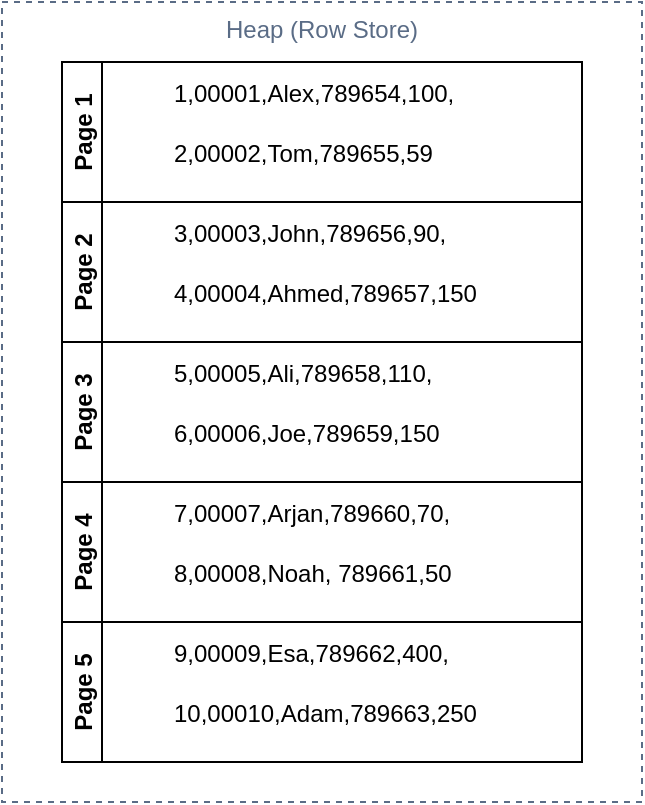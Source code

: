 <mxfile version="15.8.7" type="device" pages="6"><diagram id="U-CJfVSTkpCIT1_CdwCb" name="Page-1"><mxGraphModel dx="813" dy="517" grid="1" gridSize="10" guides="1" tooltips="1" connect="1" arrows="1" fold="1" page="1" pageScale="1" pageWidth="850" pageHeight="1100" math="0" shadow="0"><root><mxCell id="0"/><mxCell id="1" parent="0"/><mxCell id="T-reGJOYAMVZihtsPfNv-10" value="Page 1" style="swimlane;horizontal=0;startSize=20;" vertex="1" parent="1"><mxGeometry x="270" y="300" width="260" height="70" as="geometry"/></mxCell><mxCell id="T-reGJOYAMVZihtsPfNv-15" value="1,00001,Alex,789654,100," style="text;strokeColor=none;fillColor=none;align=left;verticalAlign=middle;spacingLeft=4;spacingRight=4;overflow=hidden;points=[[0,0.5],[1,0.5]];portConstraint=eastwest;rotatable=0;startSize=20;" vertex="1" parent="T-reGJOYAMVZihtsPfNv-10"><mxGeometry x="50" width="210" height="30" as="geometry"/></mxCell><mxCell id="T-reGJOYAMVZihtsPfNv-16" value="2,00002,Tom,789655,59" style="text;strokeColor=none;fillColor=none;align=left;verticalAlign=middle;spacingLeft=4;spacingRight=4;overflow=hidden;points=[[0,0.5],[1,0.5]];portConstraint=eastwest;rotatable=0;startSize=20;" vertex="1" parent="T-reGJOYAMVZihtsPfNv-10"><mxGeometry x="50" y="30" width="210" height="30" as="geometry"/></mxCell><mxCell id="T-reGJOYAMVZihtsPfNv-11" value="Page 2" style="swimlane;horizontal=0;startSize=20;" vertex="1" parent="1"><mxGeometry x="270" y="370" width="260" height="70" as="geometry"/></mxCell><mxCell id="T-reGJOYAMVZihtsPfNv-17" value="3,00003,John,789656,90," style="text;strokeColor=none;fillColor=none;align=left;verticalAlign=middle;spacingLeft=4;spacingRight=4;overflow=hidden;points=[[0,0.5],[1,0.5]];portConstraint=eastwest;rotatable=0;startSize=20;" vertex="1" parent="T-reGJOYAMVZihtsPfNv-11"><mxGeometry x="50" width="210" height="30" as="geometry"/></mxCell><mxCell id="T-reGJOYAMVZihtsPfNv-18" value="4,00004,Ahmed,789657,150" style="text;strokeColor=none;fillColor=none;align=left;verticalAlign=middle;spacingLeft=4;spacingRight=4;overflow=hidden;points=[[0,0.5],[1,0.5]];portConstraint=eastwest;rotatable=0;startSize=20;" vertex="1" parent="T-reGJOYAMVZihtsPfNv-11"><mxGeometry x="50" y="30" width="210" height="30" as="geometry"/></mxCell><mxCell id="T-reGJOYAMVZihtsPfNv-12" value="Page 3" style="swimlane;horizontal=0;startSize=20;" vertex="1" parent="1"><mxGeometry x="270" y="440" width="260" height="70" as="geometry"/></mxCell><mxCell id="T-reGJOYAMVZihtsPfNv-19" value="5,00005,Ali,789658,110," style="text;strokeColor=none;fillColor=none;align=left;verticalAlign=middle;spacingLeft=4;spacingRight=4;overflow=hidden;points=[[0,0.5],[1,0.5]];portConstraint=eastwest;rotatable=0;startSize=20;" vertex="1" parent="T-reGJOYAMVZihtsPfNv-12"><mxGeometry x="50" width="210" height="30" as="geometry"/></mxCell><mxCell id="T-reGJOYAMVZihtsPfNv-21" value="6,00006,Joe,789659,150" style="text;strokeColor=none;fillColor=none;align=left;verticalAlign=middle;spacingLeft=4;spacingRight=4;overflow=hidden;points=[[0,0.5],[1,0.5]];portConstraint=eastwest;rotatable=0;startSize=20;" vertex="1" parent="T-reGJOYAMVZihtsPfNv-12"><mxGeometry x="50" y="30" width="210" height="30" as="geometry"/></mxCell><mxCell id="T-reGJOYAMVZihtsPfNv-13" value="Page 4" style="swimlane;horizontal=0;startSize=20;" vertex="1" parent="1"><mxGeometry x="270" y="510" width="260" height="70" as="geometry"/></mxCell><mxCell id="T-reGJOYAMVZihtsPfNv-22" value="7,00007,Arjan,789660,70," style="text;strokeColor=none;fillColor=none;align=left;verticalAlign=middle;spacingLeft=4;spacingRight=4;overflow=hidden;points=[[0,0.5],[1,0.5]];portConstraint=eastwest;rotatable=0;startSize=20;" vertex="1" parent="T-reGJOYAMVZihtsPfNv-13"><mxGeometry x="50" width="210" height="30" as="geometry"/></mxCell><mxCell id="T-reGJOYAMVZihtsPfNv-23" value="8,00008,Noah, 789661,50" style="text;strokeColor=none;fillColor=none;align=left;verticalAlign=middle;spacingLeft=4;spacingRight=4;overflow=hidden;points=[[0,0.5],[1,0.5]];portConstraint=eastwest;rotatable=0;startSize=20;" vertex="1" parent="T-reGJOYAMVZihtsPfNv-13"><mxGeometry x="50" y="30" width="210" height="30" as="geometry"/></mxCell><mxCell id="T-reGJOYAMVZihtsPfNv-14" value="Page 5" style="swimlane;horizontal=0;startSize=20;" vertex="1" parent="1"><mxGeometry x="270" y="580" width="260" height="70" as="geometry"/></mxCell><mxCell id="T-reGJOYAMVZihtsPfNv-24" value="9,00009,Esa,789662,400," style="text;strokeColor=none;fillColor=none;align=left;verticalAlign=middle;spacingLeft=4;spacingRight=4;overflow=hidden;points=[[0,0.5],[1,0.5]];portConstraint=eastwest;rotatable=0;startSize=20;" vertex="1" parent="T-reGJOYAMVZihtsPfNv-14"><mxGeometry x="50" width="210" height="30" as="geometry"/></mxCell><mxCell id="T-reGJOYAMVZihtsPfNv-25" value="10,00010,Adam,789663,250" style="text;strokeColor=none;fillColor=none;align=left;verticalAlign=middle;spacingLeft=4;spacingRight=4;overflow=hidden;points=[[0,0.5],[1,0.5]];portConstraint=eastwest;rotatable=0;startSize=20;" vertex="1" parent="T-reGJOYAMVZihtsPfNv-14"><mxGeometry x="50" y="30" width="210" height="30" as="geometry"/></mxCell><mxCell id="T-reGJOYAMVZihtsPfNv-51" value="Heap (Row Store)" style="fillColor=none;strokeColor=#5A6C86;dashed=1;verticalAlign=top;fontStyle=0;fontColor=#5A6C86;startSize=20;" vertex="1" parent="1"><mxGeometry x="240" y="270" width="320" height="400" as="geometry"/></mxCell></root></mxGraphModel></diagram><diagram name="Row Read" id="MRZS0slwVrYgNN1BMYV3"><mxGraphModel dx="677" dy="431" grid="1" gridSize="10" guides="1" tooltips="1" connect="1" arrows="1" fold="1" page="1" pageScale="1" pageWidth="850" pageHeight="1100" math="0" shadow="0"><root><mxCell id="YpwdQIghjcpHywqUsylO-0"/><mxCell id="YpwdQIghjcpHywqUsylO-1" parent="YpwdQIghjcpHywqUsylO-0"/><mxCell id="YpwdQIghjcpHywqUsylO-2" value="Page 1" style="swimlane;horizontal=0;startSize=20;" vertex="1" parent="YpwdQIghjcpHywqUsylO-1"><mxGeometry x="270" y="300" width="260" height="70" as="geometry"/></mxCell><mxCell id="YpwdQIghjcpHywqUsylO-3" value="1,00001,Alex,789654,100," style="text;strokeColor=none;fillColor=none;align=left;verticalAlign=middle;spacingLeft=4;spacingRight=4;overflow=hidden;points=[[0,0.5],[1,0.5]];portConstraint=eastwest;rotatable=0;startSize=20;" vertex="1" parent="YpwdQIghjcpHywqUsylO-2"><mxGeometry x="50" width="210" height="30" as="geometry"/></mxCell><mxCell id="YpwdQIghjcpHywqUsylO-4" value="2,00002,Tom,789655,59" style="text;strokeColor=none;fillColor=none;align=left;verticalAlign=middle;spacingLeft=4;spacingRight=4;overflow=hidden;points=[[0,0.5],[1,0.5]];portConstraint=eastwest;rotatable=0;startSize=20;" vertex="1" parent="YpwdQIghjcpHywqUsylO-2"><mxGeometry x="50" y="30" width="210" height="30" as="geometry"/></mxCell><mxCell id="YpwdQIghjcpHywqUsylO-5" value="Page 2" style="swimlane;horizontal=0;startSize=20;" vertex="1" parent="YpwdQIghjcpHywqUsylO-1"><mxGeometry x="270" y="370" width="260" height="70" as="geometry"/></mxCell><mxCell id="YpwdQIghjcpHywqUsylO-6" value="3,00003,John,789656,90," style="text;strokeColor=none;fillColor=none;align=left;verticalAlign=middle;spacingLeft=4;spacingRight=4;overflow=hidden;points=[[0,0.5],[1,0.5]];portConstraint=eastwest;rotatable=0;startSize=20;" vertex="1" parent="YpwdQIghjcpHywqUsylO-5"><mxGeometry x="50" width="210" height="30" as="geometry"/></mxCell><mxCell id="YpwdQIghjcpHywqUsylO-7" value="4,00004,Ahmed,789657,150" style="text;strokeColor=none;fillColor=none;align=left;verticalAlign=middle;spacingLeft=4;spacingRight=4;overflow=hidden;points=[[0,0.5],[1,0.5]];portConstraint=eastwest;rotatable=0;startSize=20;" vertex="1" parent="YpwdQIghjcpHywqUsylO-5"><mxGeometry x="50" y="30" width="210" height="30" as="geometry"/></mxCell><mxCell id="YpwdQIghjcpHywqUsylO-8" value="Page 3" style="swimlane;horizontal=0;startSize=20;" vertex="1" parent="YpwdQIghjcpHywqUsylO-1"><mxGeometry x="270" y="440" width="260" height="70" as="geometry"/></mxCell><mxCell id="YpwdQIghjcpHywqUsylO-9" value="5,00005,Ali,789658,110," style="text;strokeColor=none;fillColor=none;align=left;verticalAlign=middle;spacingLeft=4;spacingRight=4;overflow=hidden;points=[[0,0.5],[1,0.5]];portConstraint=eastwest;rotatable=0;startSize=20;" vertex="1" parent="YpwdQIghjcpHywqUsylO-8"><mxGeometry x="50" width="210" height="30" as="geometry"/></mxCell><mxCell id="YpwdQIghjcpHywqUsylO-10" value="6,00006,Joe,789659,150" style="text;strokeColor=none;fillColor=none;align=left;verticalAlign=middle;spacingLeft=4;spacingRight=4;overflow=hidden;points=[[0,0.5],[1,0.5]];portConstraint=eastwest;rotatable=0;startSize=20;" vertex="1" parent="YpwdQIghjcpHywqUsylO-8"><mxGeometry x="50" y="30" width="210" height="30" as="geometry"/></mxCell><mxCell id="YpwdQIghjcpHywqUsylO-11" value="Page 4" style="swimlane;horizontal=0;startSize=20;" vertex="1" parent="YpwdQIghjcpHywqUsylO-1"><mxGeometry x="270" y="510" width="260" height="70" as="geometry"/></mxCell><mxCell id="YpwdQIghjcpHywqUsylO-12" value="7,00007,Arjan,789660,70," style="text;strokeColor=none;fillColor=none;align=left;verticalAlign=middle;spacingLeft=4;spacingRight=4;overflow=hidden;points=[[0,0.5],[1,0.5]];portConstraint=eastwest;rotatable=0;startSize=20;" vertex="1" parent="YpwdQIghjcpHywqUsylO-11"><mxGeometry x="50" width="210" height="30" as="geometry"/></mxCell><mxCell id="YpwdQIghjcpHywqUsylO-13" value="8,00008,Noah, 789661,50" style="text;strokeColor=none;fillColor=none;align=left;verticalAlign=middle;spacingLeft=4;spacingRight=4;overflow=hidden;points=[[0,0.5],[1,0.5]];portConstraint=eastwest;rotatable=0;startSize=20;" vertex="1" parent="YpwdQIghjcpHywqUsylO-11"><mxGeometry x="50" y="30" width="210" height="30" as="geometry"/></mxCell><mxCell id="YpwdQIghjcpHywqUsylO-14" value="Page 5" style="swimlane;horizontal=0;startSize=20;" vertex="1" parent="YpwdQIghjcpHywqUsylO-1"><mxGeometry x="270" y="580" width="260" height="70" as="geometry"/></mxCell><mxCell id="YpwdQIghjcpHywqUsylO-15" value="9,00009,Esa,789662,400," style="text;strokeColor=none;fillColor=none;align=left;verticalAlign=middle;spacingLeft=4;spacingRight=4;overflow=hidden;points=[[0,0.5],[1,0.5]];portConstraint=eastwest;rotatable=0;startSize=20;" vertex="1" parent="YpwdQIghjcpHywqUsylO-14"><mxGeometry x="50" width="210" height="30" as="geometry"/></mxCell><mxCell id="YpwdQIghjcpHywqUsylO-16" value="10,00010,Adam,789663,250" style="text;strokeColor=none;fillColor=none;align=left;verticalAlign=middle;spacingLeft=4;spacingRight=4;overflow=hidden;points=[[0,0.5],[1,0.5]];portConstraint=eastwest;rotatable=0;startSize=20;" vertex="1" parent="YpwdQIghjcpHywqUsylO-14"><mxGeometry x="50" y="30" width="210" height="30" as="geometry"/></mxCell><mxCell id="YpwdQIghjcpHywqUsylO-17" value="Heap (Row Store)" style="fillColor=none;strokeColor=#5A6C86;dashed=1;verticalAlign=top;fontStyle=0;fontColor=#5A6C86;startSize=20;" vertex="1" parent="YpwdQIghjcpHywqUsylO-1"><mxGeometry x="240" y="270" width="320" height="400" as="geometry"/></mxCell><mxCell id="YpwdQIghjcpHywqUsylO-18" value="" style="shape=singleArrow;whiteSpace=wrap;html=1;startSize=20;fillColor=#f0a30a;fontColor=#000000;strokeColor=#BD7000;" vertex="1" parent="YpwdQIghjcpHywqUsylO-1"><mxGeometry x="190" y="315" width="80" height="40" as="geometry"/></mxCell><mxCell id="YpwdQIghjcpHywqUsylO-19" value="" style="verticalLabelPosition=bottom;verticalAlign=top;html=1;shape=mxgraph.basic.tick;startSize=20;fillColor=#60a917;fontColor=#ffffff;strokeColor=#2D7600;" vertex="1" parent="YpwdQIghjcpHywqUsylO-1"><mxGeometry x="270" y="465" width="25" height="20" as="geometry"/></mxCell><mxCell id="YpwdQIghjcpHywqUsylO-20" value="" style="verticalLabelPosition=bottom;verticalAlign=top;html=1;shape=mxgraph.basic.x;startSize=20;fillColor=#e51400;fontColor=#ffffff;strokeColor=#B20000;" vertex="1" parent="YpwdQIghjcpHywqUsylO-1"><mxGeometry x="270" y="327.5" width="20" height="15" as="geometry"/></mxCell><mxCell id="YpwdQIghjcpHywqUsylO-21" value="" style="shape=singleArrow;whiteSpace=wrap;html=1;startSize=20;fillColor=#f0a30a;fontColor=#000000;strokeColor=#BD7000;" vertex="1" parent="YpwdQIghjcpHywqUsylO-1"><mxGeometry x="190" y="385" width="80" height="40" as="geometry"/></mxCell><mxCell id="YpwdQIghjcpHywqUsylO-22" value="" style="verticalLabelPosition=bottom;verticalAlign=top;html=1;shape=mxgraph.basic.x;startSize=20;fillColor=#e51400;fontColor=#ffffff;strokeColor=#B20000;" vertex="1" parent="YpwdQIghjcpHywqUsylO-1"><mxGeometry x="270" y="397.5" width="20" height="15" as="geometry"/></mxCell><mxCell id="YpwdQIghjcpHywqUsylO-23" value="" style="shape=singleArrow;whiteSpace=wrap;html=1;startSize=20;fillColor=#f0a30a;fontColor=#000000;strokeColor=#BD7000;" vertex="1" parent="YpwdQIghjcpHywqUsylO-1"><mxGeometry x="190" y="455" width="80" height="40" as="geometry"/></mxCell></root></mxGraphModel></diagram><diagram name="Copy of Page-1" id="9hbZoAPOJ7qAxtk05p5J"><mxGraphModel dx="677" dy="431" grid="1" gridSize="10" guides="1" tooltips="1" connect="1" arrows="1" fold="1" page="1" pageScale="1" pageWidth="850" pageHeight="1100" math="0" shadow="0"><root><mxCell id="VbeNG4rvFgt60-86luMs-0"/><mxCell id="VbeNG4rvFgt60-86luMs-1" parent="VbeNG4rvFgt60-86luMs-0"/><mxCell id="VbeNG4rvFgt60-86luMs-2" value="Page 1" style="swimlane;horizontal=0;startSize=20;" vertex="1" parent="VbeNG4rvFgt60-86luMs-1"><mxGeometry x="270" y="300" width="260" height="70" as="geometry"/></mxCell><mxCell id="VbeNG4rvFgt60-86luMs-3" value="1,00001,Alex,789654,100," style="text;strokeColor=none;fillColor=none;align=left;verticalAlign=middle;spacingLeft=4;spacingRight=4;overflow=hidden;points=[[0,0.5],[1,0.5]];portConstraint=eastwest;rotatable=0;startSize=20;" vertex="1" parent="VbeNG4rvFgt60-86luMs-2"><mxGeometry x="50" width="210" height="30" as="geometry"/></mxCell><mxCell id="VbeNG4rvFgt60-86luMs-4" value="2,00002,Tom,789655,59" style="text;strokeColor=none;fillColor=none;align=left;verticalAlign=middle;spacingLeft=4;spacingRight=4;overflow=hidden;points=[[0,0.5],[1,0.5]];portConstraint=eastwest;rotatable=0;startSize=20;" vertex="1" parent="VbeNG4rvFgt60-86luMs-2"><mxGeometry x="50" y="30" width="210" height="30" as="geometry"/></mxCell><mxCell id="VbeNG4rvFgt60-86luMs-5" value="Page 2" style="swimlane;horizontal=0;startSize=20;" vertex="1" parent="VbeNG4rvFgt60-86luMs-1"><mxGeometry x="270" y="370" width="260" height="70" as="geometry"/></mxCell><mxCell id="VbeNG4rvFgt60-86luMs-6" value="3,00003,John,789656,90," style="text;strokeColor=none;fillColor=none;align=left;verticalAlign=middle;spacingLeft=4;spacingRight=4;overflow=hidden;points=[[0,0.5],[1,0.5]];portConstraint=eastwest;rotatable=0;startSize=20;" vertex="1" parent="VbeNG4rvFgt60-86luMs-5"><mxGeometry x="50" width="210" height="30" as="geometry"/></mxCell><mxCell id="VbeNG4rvFgt60-86luMs-7" value="4,00004,Ahmed,789657,150" style="text;strokeColor=none;fillColor=none;align=left;verticalAlign=middle;spacingLeft=4;spacingRight=4;overflow=hidden;points=[[0,0.5],[1,0.5]];portConstraint=eastwest;rotatable=0;startSize=20;" vertex="1" parent="VbeNG4rvFgt60-86luMs-5"><mxGeometry x="50" y="30" width="210" height="30" as="geometry"/></mxCell><mxCell id="VbeNG4rvFgt60-86luMs-8" value="Page 3" style="swimlane;horizontal=0;startSize=20;" vertex="1" parent="VbeNG4rvFgt60-86luMs-1"><mxGeometry x="270" y="440" width="260" height="70" as="geometry"/></mxCell><mxCell id="VbeNG4rvFgt60-86luMs-9" value="5,00005,Ali,789658,110," style="text;strokeColor=none;fillColor=none;align=left;verticalAlign=middle;spacingLeft=4;spacingRight=4;overflow=hidden;points=[[0,0.5],[1,0.5]];portConstraint=eastwest;rotatable=0;startSize=20;" vertex="1" parent="VbeNG4rvFgt60-86luMs-8"><mxGeometry x="50" width="210" height="30" as="geometry"/></mxCell><mxCell id="VbeNG4rvFgt60-86luMs-10" value="6,00006,Joe,789659,150" style="text;strokeColor=none;fillColor=none;align=left;verticalAlign=middle;spacingLeft=4;spacingRight=4;overflow=hidden;points=[[0,0.5],[1,0.5]];portConstraint=eastwest;rotatable=0;startSize=20;" vertex="1" parent="VbeNG4rvFgt60-86luMs-8"><mxGeometry x="50" y="30" width="210" height="30" as="geometry"/></mxCell><mxCell id="VbeNG4rvFgt60-86luMs-11" value="Page 4" style="swimlane;horizontal=0;startSize=20;" vertex="1" parent="VbeNG4rvFgt60-86luMs-1"><mxGeometry x="270" y="510" width="260" height="70" as="geometry"/></mxCell><mxCell id="VbeNG4rvFgt60-86luMs-12" value="7,00007,Arjan,789660,70," style="text;strokeColor=none;fillColor=none;align=left;verticalAlign=middle;spacingLeft=4;spacingRight=4;overflow=hidden;points=[[0,0.5],[1,0.5]];portConstraint=eastwest;rotatable=0;startSize=20;" vertex="1" parent="VbeNG4rvFgt60-86luMs-11"><mxGeometry x="50" width="210" height="30" as="geometry"/></mxCell><mxCell id="VbeNG4rvFgt60-86luMs-13" value="8,00008,Noah, 789661,50" style="text;strokeColor=none;fillColor=none;align=left;verticalAlign=middle;spacingLeft=4;spacingRight=4;overflow=hidden;points=[[0,0.5],[1,0.5]];portConstraint=eastwest;rotatable=0;startSize=20;" vertex="1" parent="VbeNG4rvFgt60-86luMs-11"><mxGeometry x="50" y="30" width="210" height="30" as="geometry"/></mxCell><mxCell id="VbeNG4rvFgt60-86luMs-14" value="Page 5" style="swimlane;horizontal=0;startSize=20;" vertex="1" parent="VbeNG4rvFgt60-86luMs-1"><mxGeometry x="270" y="580" width="260" height="70" as="geometry"/></mxCell><mxCell id="VbeNG4rvFgt60-86luMs-15" value="9,00009,Esa,789662,400," style="text;strokeColor=none;fillColor=none;align=left;verticalAlign=middle;spacingLeft=4;spacingRight=4;overflow=hidden;points=[[0,0.5],[1,0.5]];portConstraint=eastwest;rotatable=0;startSize=20;" vertex="1" parent="VbeNG4rvFgt60-86luMs-14"><mxGeometry x="50" width="210" height="30" as="geometry"/></mxCell><mxCell id="VbeNG4rvFgt60-86luMs-16" value="10,00010,Adam,789663,250" style="text;strokeColor=none;fillColor=none;align=left;verticalAlign=middle;spacingLeft=4;spacingRight=4;overflow=hidden;points=[[0,0.5],[1,0.5]];portConstraint=eastwest;rotatable=0;startSize=20;" vertex="1" parent="VbeNG4rvFgt60-86luMs-14"><mxGeometry x="50" y="30" width="210" height="30" as="geometry"/></mxCell><mxCell id="VbeNG4rvFgt60-86luMs-17" value="Heap (Row Store)" style="fillColor=none;strokeColor=#5A6C86;dashed=1;verticalAlign=top;fontStyle=0;fontColor=#5A6C86;startSize=20;" vertex="1" parent="VbeNG4rvFgt60-86luMs-1"><mxGeometry x="240" y="270" width="320" height="400" as="geometry"/></mxCell><mxCell id="iR9W0u20KiKbLBQyBLib-0" value="" style="shape=singleArrow;whiteSpace=wrap;html=1;startSize=20;fillColor=#f0a30a;fontColor=#000000;strokeColor=#BD7000;" vertex="1" parent="VbeNG4rvFgt60-86luMs-1"><mxGeometry x="190" y="315" width="80" height="40" as="geometry"/></mxCell><mxCell id="iR9W0u20KiKbLBQyBLib-1" value="" style="shape=singleArrow;whiteSpace=wrap;html=1;startSize=20;fillColor=#f0a30a;fontColor=#000000;strokeColor=#BD7000;" vertex="1" parent="VbeNG4rvFgt60-86luMs-1"><mxGeometry x="190" y="385" width="80" height="40" as="geometry"/></mxCell><mxCell id="iR9W0u20KiKbLBQyBLib-2" value="" style="shape=singleArrow;whiteSpace=wrap;html=1;startSize=20;fillColor=#f0a30a;fontColor=#000000;strokeColor=#BD7000;" vertex="1" parent="VbeNG4rvFgt60-86luMs-1"><mxGeometry x="190" y="455" width="80" height="40" as="geometry"/></mxCell><mxCell id="iR9W0u20KiKbLBQyBLib-3" value="" style="shape=singleArrow;whiteSpace=wrap;html=1;startSize=20;fillColor=#f0a30a;fontColor=#000000;strokeColor=#BD7000;" vertex="1" parent="VbeNG4rvFgt60-86luMs-1"><mxGeometry x="190" y="525" width="80" height="40" as="geometry"/></mxCell><mxCell id="iR9W0u20KiKbLBQyBLib-4" value="" style="shape=singleArrow;whiteSpace=wrap;html=1;startSize=20;fillColor=#f0a30a;fontColor=#000000;strokeColor=#BD7000;" vertex="1" parent="VbeNG4rvFgt60-86luMs-1"><mxGeometry x="190" y="595" width="80" height="40" as="geometry"/></mxCell><mxCell id="pcQix8UpZbV_4PF346ps-0" value="" style="verticalLabelPosition=bottom;verticalAlign=top;html=1;shape=mxgraph.basic.tick;startSize=20;fillColor=#60a917;fontColor=#ffffff;strokeColor=#2D7600;" vertex="1" parent="VbeNG4rvFgt60-86luMs-1"><mxGeometry x="270" y="465" width="25" height="20" as="geometry"/></mxCell><mxCell id="pcQix8UpZbV_4PF346ps-1" value="" style="verticalLabelPosition=bottom;verticalAlign=top;html=1;shape=mxgraph.basic.tick;startSize=20;fillColor=#60a917;fontColor=#ffffff;strokeColor=#2D7600;" vertex="1" parent="VbeNG4rvFgt60-86luMs-1"><mxGeometry x="270" y="395" width="25" height="20" as="geometry"/></mxCell><mxCell id="pcQix8UpZbV_4PF346ps-2" value="" style="verticalLabelPosition=bottom;verticalAlign=top;html=1;shape=mxgraph.basic.tick;startSize=20;fillColor=#60a917;fontColor=#ffffff;strokeColor=#2D7600;" vertex="1" parent="VbeNG4rvFgt60-86luMs-1"><mxGeometry x="270" y="325" width="25" height="20" as="geometry"/></mxCell><mxCell id="pcQix8UpZbV_4PF346ps-3" value="" style="verticalLabelPosition=bottom;verticalAlign=top;html=1;shape=mxgraph.basic.tick;startSize=20;fillColor=#60a917;fontColor=#ffffff;strokeColor=#2D7600;" vertex="1" parent="VbeNG4rvFgt60-86luMs-1"><mxGeometry x="270" y="535" width="25" height="20" as="geometry"/></mxCell><mxCell id="pcQix8UpZbV_4PF346ps-4" value="" style="verticalLabelPosition=bottom;verticalAlign=top;html=1;shape=mxgraph.basic.tick;startSize=20;fillColor=#60a917;fontColor=#ffffff;strokeColor=#2D7600;" vertex="1" parent="VbeNG4rvFgt60-86luMs-1"><mxGeometry x="270" y="605" width="25" height="20" as="geometry"/></mxCell></root></mxGraphModel></diagram><diagram id="2Y3tSkvE68LgRsA0cLZV" name="Page-2"><mxGraphModel dx="813" dy="517" grid="1" gridSize="10" guides="1" tooltips="1" connect="1" arrows="1" fold="1" page="1" pageScale="1" pageWidth="850" pageHeight="1100" math="0" shadow="0"><root><mxCell id="t2XxVhvo4n04KVssQkCX-0"/><mxCell id="t2XxVhvo4n04KVssQkCX-1" parent="t2XxVhvo4n04KVssQkCX-0"/><mxCell id="qLx12xiV_PMKzXQJR-p1-14" value="Heap (Column Store)" style="fillColor=none;strokeColor=#5A6C86;dashed=1;verticalAlign=top;fontStyle=0;fontColor=#5A6C86;startSize=20;" vertex="1" parent="t2XxVhvo4n04KVssQkCX-1"><mxGeometry x="440" y="275" width="320" height="400" as="geometry"/></mxCell><mxCell id="qLx12xiV_PMKzXQJR-p1-0" value="Page 1" style="swimlane;horizontal=0;startSize=20;" vertex="1" parent="t2XxVhvo4n04KVssQkCX-1"><mxGeometry x="470" y="300" width="260" height="70" as="geometry"/></mxCell><mxCell id="qLx12xiV_PMKzXQJR-p1-1" value="1,2,3,4,5,6,7,8,9,10" style="text;strokeColor=none;fillColor=none;align=left;verticalAlign=middle;spacingLeft=4;spacingRight=4;overflow=hidden;points=[[0,0.5],[1,0.5]];portConstraint=eastwest;rotatable=0;startSize=20;" vertex="1" parent="qLx12xiV_PMKzXQJR-p1-0"><mxGeometry x="85" y="20" width="160" height="30" as="geometry"/></mxCell><mxCell id="qLx12xiV_PMKzXQJR-p1-2" value="Page 2" style="swimlane;horizontal=0;startSize=20;" vertex="1" parent="t2XxVhvo4n04KVssQkCX-1"><mxGeometry x="470" y="370" width="260" height="70" as="geometry"/></mxCell><mxCell id="qLx12xiV_PMKzXQJR-p1-3" value="00001,00002,00003,00004,00005," style="text;strokeColor=none;fillColor=none;align=left;verticalAlign=middle;spacingLeft=4;spacingRight=4;overflow=hidden;points=[[0,0.5],[1,0.5]];portConstraint=eastwest;rotatable=0;startSize=20;" vertex="1" parent="qLx12xiV_PMKzXQJR-p1-2"><mxGeometry x="50" width="210" height="30" as="geometry"/></mxCell><mxCell id="qLx12xiV_PMKzXQJR-p1-4" value="00006,00007,00008,00009,00010" style="text;strokeColor=none;fillColor=none;align=left;verticalAlign=middle;spacingLeft=4;spacingRight=4;overflow=hidden;points=[[0,0.5],[1,0.5]];portConstraint=eastwest;rotatable=0;startSize=20;" vertex="1" parent="qLx12xiV_PMKzXQJR-p1-2"><mxGeometry x="50" y="30" width="210" height="30" as="geometry"/></mxCell><mxCell id="qLx12xiV_PMKzXQJR-p1-5" value="Page 3" style="swimlane;horizontal=0;startSize=20;" vertex="1" parent="t2XxVhvo4n04KVssQkCX-1"><mxGeometry x="470" y="440" width="260" height="70" as="geometry"/></mxCell><mxCell id="qLx12xiV_PMKzXQJR-p1-6" value="Alex,Tom,John,Ahmed,Ali," style="text;strokeColor=none;fillColor=none;align=left;verticalAlign=middle;spacingLeft=4;spacingRight=4;overflow=hidden;points=[[0,0.5],[1,0.5]];portConstraint=eastwest;rotatable=0;startSize=20;" vertex="1" parent="qLx12xiV_PMKzXQJR-p1-5"><mxGeometry x="50" width="210" height="30" as="geometry"/></mxCell><mxCell id="qLx12xiV_PMKzXQJR-p1-7" value="Joe,Arjan,Noah,Esa,Adam" style="text;strokeColor=none;fillColor=none;align=left;verticalAlign=middle;spacingLeft=4;spacingRight=4;overflow=hidden;points=[[0,0.5],[1,0.5]];portConstraint=eastwest;rotatable=0;startSize=20;" vertex="1" parent="qLx12xiV_PMKzXQJR-p1-5"><mxGeometry x="50" y="30" width="210" height="30" as="geometry"/></mxCell><mxCell id="qLx12xiV_PMKzXQJR-p1-8" value="Page 4" style="swimlane;horizontal=0;startSize=20;" vertex="1" parent="t2XxVhvo4n04KVssQkCX-1"><mxGeometry x="470" y="510" width="260" height="70" as="geometry"/></mxCell><mxCell id="qLx12xiV_PMKzXQJR-p1-9" value="789654,789655,789656,789657,789658" style="text;strokeColor=none;fillColor=none;align=left;verticalAlign=middle;spacingLeft=4;spacingRight=4;overflow=hidden;points=[[0,0.5],[1,0.5]];portConstraint=eastwest;rotatable=0;startSize=20;" vertex="1" parent="qLx12xiV_PMKzXQJR-p1-8"><mxGeometry x="25" width="225" height="30" as="geometry"/></mxCell><mxCell id="qLx12xiV_PMKzXQJR-p1-10" value="789659,789660,789661,789662,789663" style="text;strokeColor=none;fillColor=none;align=left;verticalAlign=middle;spacingLeft=4;spacingRight=4;overflow=hidden;points=[[0,0.5],[1,0.5]];portConstraint=eastwest;rotatable=0;startSize=20;" vertex="1" parent="qLx12xiV_PMKzXQJR-p1-8"><mxGeometry x="25" y="30" width="225" height="30" as="geometry"/></mxCell><mxCell id="qLx12xiV_PMKzXQJR-p1-11" value="Page 5" style="swimlane;horizontal=0;startSize=20;" vertex="1" parent="t2XxVhvo4n04KVssQkCX-1"><mxGeometry x="470" y="580" width="260" height="70" as="geometry"/></mxCell><mxCell id="qLx12xiV_PMKzXQJR-p1-12" value="100,59,90,150,110," style="text;strokeColor=none;fillColor=none;align=left;verticalAlign=middle;spacingLeft=4;spacingRight=4;overflow=hidden;points=[[0,0.5],[1,0.5]];portConstraint=eastwest;rotatable=0;startSize=20;" vertex="1" parent="qLx12xiV_PMKzXQJR-p1-11"><mxGeometry x="70" width="190" height="30" as="geometry"/></mxCell><mxCell id="qLx12xiV_PMKzXQJR-p1-13" value="150,70,50,400,250" style="text;strokeColor=none;fillColor=none;align=left;verticalAlign=middle;spacingLeft=4;spacingRight=4;overflow=hidden;points=[[0,0.5],[1,0.5]];portConstraint=eastwest;rotatable=0;startSize=20;" vertex="1" parent="qLx12xiV_PMKzXQJR-p1-11"><mxGeometry x="70" y="20" width="190" height="30" as="geometry"/></mxCell></root></mxGraphModel></diagram><diagram name="Column read" id="WhtlK3-TBwIpHXK4vVN8"><mxGraphModel dx="677" dy="431" grid="1" gridSize="10" guides="1" tooltips="1" connect="1" arrows="1" fold="1" page="1" pageScale="1" pageWidth="850" pageHeight="1100" math="0" shadow="0"><root><mxCell id="xRq9q5nD6R9aCkRW10dY-0"/><mxCell id="xRq9q5nD6R9aCkRW10dY-1" parent="xRq9q5nD6R9aCkRW10dY-0"/><mxCell id="xRq9q5nD6R9aCkRW10dY-2" value="Heap (Column Store)" style="fillColor=none;strokeColor=#5A6C86;dashed=1;verticalAlign=top;fontStyle=0;fontColor=#5A6C86;startSize=20;" vertex="1" parent="xRq9q5nD6R9aCkRW10dY-1"><mxGeometry x="440" y="275" width="320" height="400" as="geometry"/></mxCell><mxCell id="xRq9q5nD6R9aCkRW10dY-3" value="Page 1" style="swimlane;horizontal=0;startSize=20;" vertex="1" parent="xRq9q5nD6R9aCkRW10dY-1"><mxGeometry x="470" y="300" width="260" height="70" as="geometry"/></mxCell><mxCell id="xRq9q5nD6R9aCkRW10dY-4" value="1,2,3,4,5,6,7,8,9,10" style="text;strokeColor=none;fillColor=none;align=left;verticalAlign=middle;spacingLeft=4;spacingRight=4;overflow=hidden;points=[[0,0.5],[1,0.5]];portConstraint=eastwest;rotatable=0;startSize=20;" vertex="1" parent="xRq9q5nD6R9aCkRW10dY-3"><mxGeometry x="85" y="20" width="160" height="30" as="geometry"/></mxCell><mxCell id="13LqOyCyRjFqEuTLbSyT-0" value="" style="verticalLabelPosition=bottom;verticalAlign=top;html=1;shape=mxgraph.basic.tick;startSize=20;fillColor=#60a917;fontColor=#ffffff;strokeColor=#2D7600;" vertex="1" parent="xRq9q5nD6R9aCkRW10dY-3"><mxGeometry y="25" width="25" height="20" as="geometry"/></mxCell><mxCell id="xRq9q5nD6R9aCkRW10dY-5" value="Page 2" style="swimlane;horizontal=0;startSize=20;" vertex="1" parent="xRq9q5nD6R9aCkRW10dY-1"><mxGeometry x="470" y="370" width="260" height="70" as="geometry"/></mxCell><mxCell id="xRq9q5nD6R9aCkRW10dY-6" value="00001,00002,00003,00004,00005," style="text;strokeColor=none;fillColor=none;align=left;verticalAlign=middle;spacingLeft=4;spacingRight=4;overflow=hidden;points=[[0,0.5],[1,0.5]];portConstraint=eastwest;rotatable=0;startSize=20;" vertex="1" parent="xRq9q5nD6R9aCkRW10dY-5"><mxGeometry x="50" width="210" height="30" as="geometry"/></mxCell><mxCell id="xRq9q5nD6R9aCkRW10dY-7" value="00006,00007,00008,00009,00010" style="text;strokeColor=none;fillColor=none;align=left;verticalAlign=middle;spacingLeft=4;spacingRight=4;overflow=hidden;points=[[0,0.5],[1,0.5]];portConstraint=eastwest;rotatable=0;startSize=20;" vertex="1" parent="xRq9q5nD6R9aCkRW10dY-5"><mxGeometry x="50" y="30" width="210" height="30" as="geometry"/></mxCell><mxCell id="13LqOyCyRjFqEuTLbSyT-1" value="" style="verticalLabelPosition=bottom;verticalAlign=top;html=1;shape=mxgraph.basic.tick;startSize=20;fillColor=#60a917;fontColor=#ffffff;strokeColor=#2D7600;" vertex="1" parent="xRq9q5nD6R9aCkRW10dY-5"><mxGeometry y="25" width="25" height="20" as="geometry"/></mxCell><mxCell id="xRq9q5nD6R9aCkRW10dY-8" value="Page 3" style="swimlane;horizontal=0;startSize=20;" vertex="1" parent="xRq9q5nD6R9aCkRW10dY-1"><mxGeometry x="470" y="440" width="260" height="70" as="geometry"/></mxCell><mxCell id="xRq9q5nD6R9aCkRW10dY-9" value="Alex,Tom,John,Ahmed,Ali," style="text;strokeColor=none;fillColor=none;align=left;verticalAlign=middle;spacingLeft=4;spacingRight=4;overflow=hidden;points=[[0,0.5],[1,0.5]];portConstraint=eastwest;rotatable=0;startSize=20;" vertex="1" parent="xRq9q5nD6R9aCkRW10dY-8"><mxGeometry x="50" width="210" height="30" as="geometry"/></mxCell><mxCell id="xRq9q5nD6R9aCkRW10dY-10" value="Joe,Arjan,Noah,Esa,Adam" style="text;strokeColor=none;fillColor=none;align=left;verticalAlign=middle;spacingLeft=4;spacingRight=4;overflow=hidden;points=[[0,0.5],[1,0.5]];portConstraint=eastwest;rotatable=0;startSize=20;" vertex="1" parent="xRq9q5nD6R9aCkRW10dY-8"><mxGeometry x="50" y="30" width="210" height="30" as="geometry"/></mxCell><mxCell id="13LqOyCyRjFqEuTLbSyT-2" value="" style="verticalLabelPosition=bottom;verticalAlign=top;html=1;shape=mxgraph.basic.tick;startSize=20;fillColor=#60a917;fontColor=#ffffff;strokeColor=#2D7600;" vertex="1" parent="xRq9q5nD6R9aCkRW10dY-8"><mxGeometry y="25" width="25" height="20" as="geometry"/></mxCell><mxCell id="xRq9q5nD6R9aCkRW10dY-11" value="Page 4" style="swimlane;horizontal=0;startSize=20;" vertex="1" parent="xRq9q5nD6R9aCkRW10dY-1"><mxGeometry x="470" y="510" width="260" height="70" as="geometry"/></mxCell><mxCell id="xRq9q5nD6R9aCkRW10dY-12" value="789654,789655,789656,789657,789658" style="text;strokeColor=none;fillColor=none;align=left;verticalAlign=middle;spacingLeft=4;spacingRight=4;overflow=hidden;points=[[0,0.5],[1,0.5]];portConstraint=eastwest;rotatable=0;startSize=20;" vertex="1" parent="xRq9q5nD6R9aCkRW10dY-11"><mxGeometry x="25" width="225" height="30" as="geometry"/></mxCell><mxCell id="xRq9q5nD6R9aCkRW10dY-13" value="789659,789660,789661,789662,789663" style="text;strokeColor=none;fillColor=none;align=left;verticalAlign=middle;spacingLeft=4;spacingRight=4;overflow=hidden;points=[[0,0.5],[1,0.5]];portConstraint=eastwest;rotatable=0;startSize=20;" vertex="1" parent="xRq9q5nD6R9aCkRW10dY-11"><mxGeometry x="25" y="30" width="225" height="30" as="geometry"/></mxCell><mxCell id="13LqOyCyRjFqEuTLbSyT-3" value="" style="verticalLabelPosition=bottom;verticalAlign=top;html=1;shape=mxgraph.basic.tick;startSize=20;fillColor=#60a917;fontColor=#ffffff;strokeColor=#2D7600;" vertex="1" parent="xRq9q5nD6R9aCkRW10dY-11"><mxGeometry y="25" width="25" height="20" as="geometry"/></mxCell><mxCell id="xRq9q5nD6R9aCkRW10dY-14" value="Page 5" style="swimlane;horizontal=0;startSize=20;" vertex="1" parent="xRq9q5nD6R9aCkRW10dY-1"><mxGeometry x="470" y="580" width="260" height="70" as="geometry"/></mxCell><mxCell id="xRq9q5nD6R9aCkRW10dY-15" value="100,59,90,150,110," style="text;strokeColor=none;fillColor=none;align=left;verticalAlign=middle;spacingLeft=4;spacingRight=4;overflow=hidden;points=[[0,0.5],[1,0.5]];portConstraint=eastwest;rotatable=0;startSize=20;" vertex="1" parent="xRq9q5nD6R9aCkRW10dY-14"><mxGeometry x="70" width="190" height="30" as="geometry"/></mxCell><mxCell id="xRq9q5nD6R9aCkRW10dY-16" value="150,70,50,400,250" style="text;strokeColor=none;fillColor=none;align=left;verticalAlign=middle;spacingLeft=4;spacingRight=4;overflow=hidden;points=[[0,0.5],[1,0.5]];portConstraint=eastwest;rotatable=0;startSize=20;" vertex="1" parent="xRq9q5nD6R9aCkRW10dY-14"><mxGeometry x="70" y="20" width="190" height="30" as="geometry"/></mxCell><mxCell id="13LqOyCyRjFqEuTLbSyT-4" value="" style="verticalLabelPosition=bottom;verticalAlign=top;html=1;shape=mxgraph.basic.tick;startSize=20;fillColor=#60a917;fontColor=#ffffff;strokeColor=#2D7600;" vertex="1" parent="xRq9q5nD6R9aCkRW10dY-14"><mxGeometry y="25" width="25" height="20" as="geometry"/></mxCell><mxCell id="KtyCT0Fx1NUtjjZd7HHa-0" value="" style="shape=singleArrow;whiteSpace=wrap;html=1;startSize=20;fillColor=#f0a30a;fontColor=#000000;strokeColor=#BD7000;" vertex="1" parent="xRq9q5nD6R9aCkRW10dY-1"><mxGeometry x="390" y="315" width="80" height="40" as="geometry"/></mxCell><mxCell id="KtyCT0Fx1NUtjjZd7HHa-1" value="" style="shape=singleArrow;whiteSpace=wrap;html=1;startSize=20;fillColor=#f0a30a;fontColor=#000000;strokeColor=#BD7000;" vertex="1" parent="xRq9q5nD6R9aCkRW10dY-1"><mxGeometry x="390" y="385" width="80" height="40" as="geometry"/></mxCell><mxCell id="KtyCT0Fx1NUtjjZd7HHa-2" value="" style="shape=singleArrow;whiteSpace=wrap;html=1;startSize=20;fillColor=#f0a30a;fontColor=#000000;strokeColor=#BD7000;" vertex="1" parent="xRq9q5nD6R9aCkRW10dY-1"><mxGeometry x="390" y="455" width="80" height="40" as="geometry"/></mxCell><mxCell id="KtyCT0Fx1NUtjjZd7HHa-3" value="" style="shape=singleArrow;whiteSpace=wrap;html=1;startSize=20;fillColor=#f0a30a;fontColor=#000000;strokeColor=#BD7000;" vertex="1" parent="xRq9q5nD6R9aCkRW10dY-1"><mxGeometry x="390" y="525" width="80" height="40" as="geometry"/></mxCell><mxCell id="KtyCT0Fx1NUtjjZd7HHa-4" value="" style="shape=singleArrow;whiteSpace=wrap;html=1;startSize=20;fillColor=#f0a30a;fontColor=#000000;strokeColor=#BD7000;" vertex="1" parent="xRq9q5nD6R9aCkRW10dY-1"><mxGeometry x="390" y="595" width="80" height="40" as="geometry"/></mxCell></root></mxGraphModel></diagram><diagram name="Copy of Column read" id="JCGjIUqa8IPSHLkFs8l5"><mxGraphModel dx="813" dy="517" grid="1" gridSize="10" guides="1" tooltips="1" connect="1" arrows="1" fold="1" page="1" pageScale="1" pageWidth="850" pageHeight="1100" math="0" shadow="0"><root><mxCell id="4ZxeqR0pF1_Dx0wgunRU-0"/><mxCell id="4ZxeqR0pF1_Dx0wgunRU-1" parent="4ZxeqR0pF1_Dx0wgunRU-0"/><mxCell id="4ZxeqR0pF1_Dx0wgunRU-2" value="Heap (Column Store)" style="fillColor=none;strokeColor=#5A6C86;dashed=1;verticalAlign=top;fontStyle=0;fontColor=#5A6C86;startSize=20;" vertex="1" parent="4ZxeqR0pF1_Dx0wgunRU-1"><mxGeometry x="440" y="275" width="320" height="400" as="geometry"/></mxCell><mxCell id="4ZxeqR0pF1_Dx0wgunRU-3" value="Page 1" style="swimlane;horizontal=0;startSize=20;" vertex="1" parent="4ZxeqR0pF1_Dx0wgunRU-1"><mxGeometry x="470" y="300" width="260" height="70" as="geometry"/></mxCell><mxCell id="4ZxeqR0pF1_Dx0wgunRU-4" value="1,2,3,4,5,6,7,8,9,10" style="text;strokeColor=none;fillColor=none;align=left;verticalAlign=middle;spacingLeft=4;spacingRight=4;overflow=hidden;points=[[0,0.5],[1,0.5]];portConstraint=eastwest;rotatable=0;startSize=20;" vertex="1" parent="4ZxeqR0pF1_Dx0wgunRU-3"><mxGeometry x="85" y="20" width="160" height="30" as="geometry"/></mxCell><mxCell id="4ZxeqR0pF1_Dx0wgunRU-6" value="Page 2" style="swimlane;horizontal=0;startSize=20;" vertex="1" parent="4ZxeqR0pF1_Dx0wgunRU-1"><mxGeometry x="470" y="370" width="260" height="70" as="geometry"/></mxCell><mxCell id="4ZxeqR0pF1_Dx0wgunRU-7" value="00001,00002,00003,00004,00005," style="text;strokeColor=none;fillColor=none;align=left;verticalAlign=middle;spacingLeft=4;spacingRight=4;overflow=hidden;points=[[0,0.5],[1,0.5]];portConstraint=eastwest;rotatable=0;startSize=20;" vertex="1" parent="4ZxeqR0pF1_Dx0wgunRU-6"><mxGeometry x="50" width="210" height="30" as="geometry"/></mxCell><mxCell id="4ZxeqR0pF1_Dx0wgunRU-8" value="00006,00007,00008,00009,00010" style="text;strokeColor=none;fillColor=none;align=left;verticalAlign=middle;spacingLeft=4;spacingRight=4;overflow=hidden;points=[[0,0.5],[1,0.5]];portConstraint=eastwest;rotatable=0;startSize=20;" vertex="1" parent="4ZxeqR0pF1_Dx0wgunRU-6"><mxGeometry x="50" y="30" width="210" height="30" as="geometry"/></mxCell><mxCell id="4ZxeqR0pF1_Dx0wgunRU-10" value="Page 3" style="swimlane;horizontal=0;startSize=20;" vertex="1" parent="4ZxeqR0pF1_Dx0wgunRU-1"><mxGeometry x="470" y="440" width="260" height="70" as="geometry"/></mxCell><mxCell id="4ZxeqR0pF1_Dx0wgunRU-11" value="Alex,Tom,John,Ahmed,Ali," style="text;strokeColor=none;fillColor=none;align=left;verticalAlign=middle;spacingLeft=4;spacingRight=4;overflow=hidden;points=[[0,0.5],[1,0.5]];portConstraint=eastwest;rotatable=0;startSize=20;" vertex="1" parent="4ZxeqR0pF1_Dx0wgunRU-10"><mxGeometry x="50" width="210" height="30" as="geometry"/></mxCell><mxCell id="4ZxeqR0pF1_Dx0wgunRU-12" value="Joe,Arjan,Noah,Esa,Adam" style="text;strokeColor=none;fillColor=none;align=left;verticalAlign=middle;spacingLeft=4;spacingRight=4;overflow=hidden;points=[[0,0.5],[1,0.5]];portConstraint=eastwest;rotatable=0;startSize=20;" vertex="1" parent="4ZxeqR0pF1_Dx0wgunRU-10"><mxGeometry x="50" y="30" width="210" height="30" as="geometry"/></mxCell><mxCell id="4ZxeqR0pF1_Dx0wgunRU-14" value="Page 4" style="swimlane;horizontal=0;startSize=20;" vertex="1" parent="4ZxeqR0pF1_Dx0wgunRU-1"><mxGeometry x="470" y="510" width="260" height="70" as="geometry"/></mxCell><mxCell id="4ZxeqR0pF1_Dx0wgunRU-15" value="789654,789655,789656,789657,789658" style="text;strokeColor=none;fillColor=none;align=left;verticalAlign=middle;spacingLeft=4;spacingRight=4;overflow=hidden;points=[[0,0.5],[1,0.5]];portConstraint=eastwest;rotatable=0;startSize=20;" vertex="1" parent="4ZxeqR0pF1_Dx0wgunRU-14"><mxGeometry x="25" width="225" height="30" as="geometry"/></mxCell><mxCell id="4ZxeqR0pF1_Dx0wgunRU-16" value="789659,789660,789661,789662,789663" style="text;strokeColor=none;fillColor=none;align=left;verticalAlign=middle;spacingLeft=4;spacingRight=4;overflow=hidden;points=[[0,0.5],[1,0.5]];portConstraint=eastwest;rotatable=0;startSize=20;" vertex="1" parent="4ZxeqR0pF1_Dx0wgunRU-14"><mxGeometry x="25" y="30" width="225" height="30" as="geometry"/></mxCell><mxCell id="4ZxeqR0pF1_Dx0wgunRU-18" value="Page 5" style="swimlane;horizontal=0;startSize=20;" vertex="1" parent="4ZxeqR0pF1_Dx0wgunRU-1"><mxGeometry x="470" y="580" width="260" height="70" as="geometry"/></mxCell><mxCell id="4ZxeqR0pF1_Dx0wgunRU-19" value="100,59,90,150,110," style="text;strokeColor=none;fillColor=none;align=left;verticalAlign=middle;spacingLeft=4;spacingRight=4;overflow=hidden;points=[[0,0.5],[1,0.5]];portConstraint=eastwest;rotatable=0;startSize=20;" vertex="1" parent="4ZxeqR0pF1_Dx0wgunRU-18"><mxGeometry x="70" width="190" height="30" as="geometry"/></mxCell><mxCell id="4ZxeqR0pF1_Dx0wgunRU-20" value="150,70,50,400,250" style="text;strokeColor=none;fillColor=none;align=left;verticalAlign=middle;spacingLeft=4;spacingRight=4;overflow=hidden;points=[[0,0.5],[1,0.5]];portConstraint=eastwest;rotatable=0;startSize=20;" vertex="1" parent="4ZxeqR0pF1_Dx0wgunRU-18"><mxGeometry x="70" y="20" width="190" height="30" as="geometry"/></mxCell><mxCell id="4ZxeqR0pF1_Dx0wgunRU-21" value="" style="verticalLabelPosition=bottom;verticalAlign=top;html=1;shape=mxgraph.basic.tick;startSize=20;fillColor=#60a917;fontColor=#ffffff;strokeColor=#2D7600;" vertex="1" parent="4ZxeqR0pF1_Dx0wgunRU-18"><mxGeometry y="25" width="25" height="20" as="geometry"/></mxCell><mxCell id="4ZxeqR0pF1_Dx0wgunRU-26" value="" style="shape=singleArrow;whiteSpace=wrap;html=1;startSize=20;fillColor=#f0a30a;fontColor=#000000;strokeColor=#BD7000;" vertex="1" parent="4ZxeqR0pF1_Dx0wgunRU-1"><mxGeometry x="390" y="595" width="80" height="40" as="geometry"/></mxCell></root></mxGraphModel></diagram></mxfile>